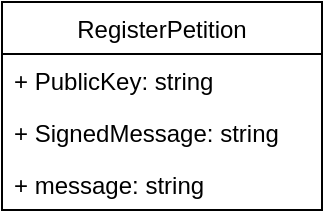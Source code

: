 <mxfile version="20.8.3" type="device"><diagram id="2htTDLcwP5oDHp7LuTqp" name="Página-1"><mxGraphModel dx="794" dy="683" grid="1" gridSize="10" guides="1" tooltips="1" connect="1" arrows="1" fold="1" page="1" pageScale="1" pageWidth="1169" pageHeight="827" math="0" shadow="0"><root><mxCell id="0"/><mxCell id="1" parent="0"/><mxCell id="qvNTTkFpvw3oZWrAHNv2-1" value="RegisterPetition" style="swimlane;fontStyle=0;childLayout=stackLayout;horizontal=1;startSize=26;fillColor=none;horizontalStack=0;resizeParent=1;resizeParentMax=0;resizeLast=0;collapsible=1;marginBottom=0;" parent="1" vertex="1"><mxGeometry x="280" y="220" width="160" height="104" as="geometry"/></mxCell><mxCell id="qvNTTkFpvw3oZWrAHNv2-2" value="+ PublicKey: string" style="text;strokeColor=none;fillColor=none;align=left;verticalAlign=top;spacingLeft=4;spacingRight=4;overflow=hidden;rotatable=0;points=[[0,0.5],[1,0.5]];portConstraint=eastwest;" parent="qvNTTkFpvw3oZWrAHNv2-1" vertex="1"><mxGeometry y="26" width="160" height="26" as="geometry"/></mxCell><mxCell id="qvNTTkFpvw3oZWrAHNv2-3" value="+ SignedMessage: string" style="text;strokeColor=none;fillColor=none;align=left;verticalAlign=top;spacingLeft=4;spacingRight=4;overflow=hidden;rotatable=0;points=[[0,0.5],[1,0.5]];portConstraint=eastwest;" parent="qvNTTkFpvw3oZWrAHNv2-1" vertex="1"><mxGeometry y="52" width="160" height="26" as="geometry"/></mxCell><mxCell id="fZW7E2UXH9-JVx2PrU4D-1" value="+ message: string" style="text;strokeColor=none;fillColor=none;align=left;verticalAlign=top;spacingLeft=4;spacingRight=4;overflow=hidden;rotatable=0;points=[[0,0.5],[1,0.5]];portConstraint=eastwest;" vertex="1" parent="qvNTTkFpvw3oZWrAHNv2-1"><mxGeometry y="78" width="160" height="26" as="geometry"/></mxCell></root></mxGraphModel></diagram></mxfile>